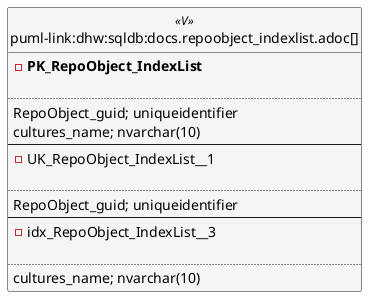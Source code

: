 @startuml
left to right direction
'top to bottom direction
hide circle
'avoide "." issues:
set namespaceSeparator none


skinparam class {
  BackgroundColor White
  BackgroundColor<<FN>> Yellow
  BackgroundColor<<FS>> Yellow
  BackgroundColor<<FT>> LightGray
  BackgroundColor<<IF>> Yellow
  BackgroundColor<<IS>> Yellow
  BackgroundColor<<P>> Aqua
  BackgroundColor<<PC>> Aqua
  BackgroundColor<<SN>> Yellow
  BackgroundColor<<SO>> SlateBlue
  BackgroundColor<<TF>> LightGray
  BackgroundColor<<TR>> Tomato
  BackgroundColor<<U>> White
  BackgroundColor<<V>> WhiteSmoke
  BackgroundColor<<X>> Aqua
  BackgroundColor<<external>> AliceBlue
}


entity "puml-link:dhw:sqldb:docs.repoobject_indexlist.adoc[]" as docs.RepoObject_IndexList << V >> {
- **PK_RepoObject_IndexList**

..
RepoObject_guid; uniqueidentifier
cultures_name; nvarchar(10)
--
- UK_RepoObject_IndexList__1

..
RepoObject_guid; uniqueidentifier
--
- idx_RepoObject_IndexList__3

..
cultures_name; nvarchar(10)
}


@enduml

